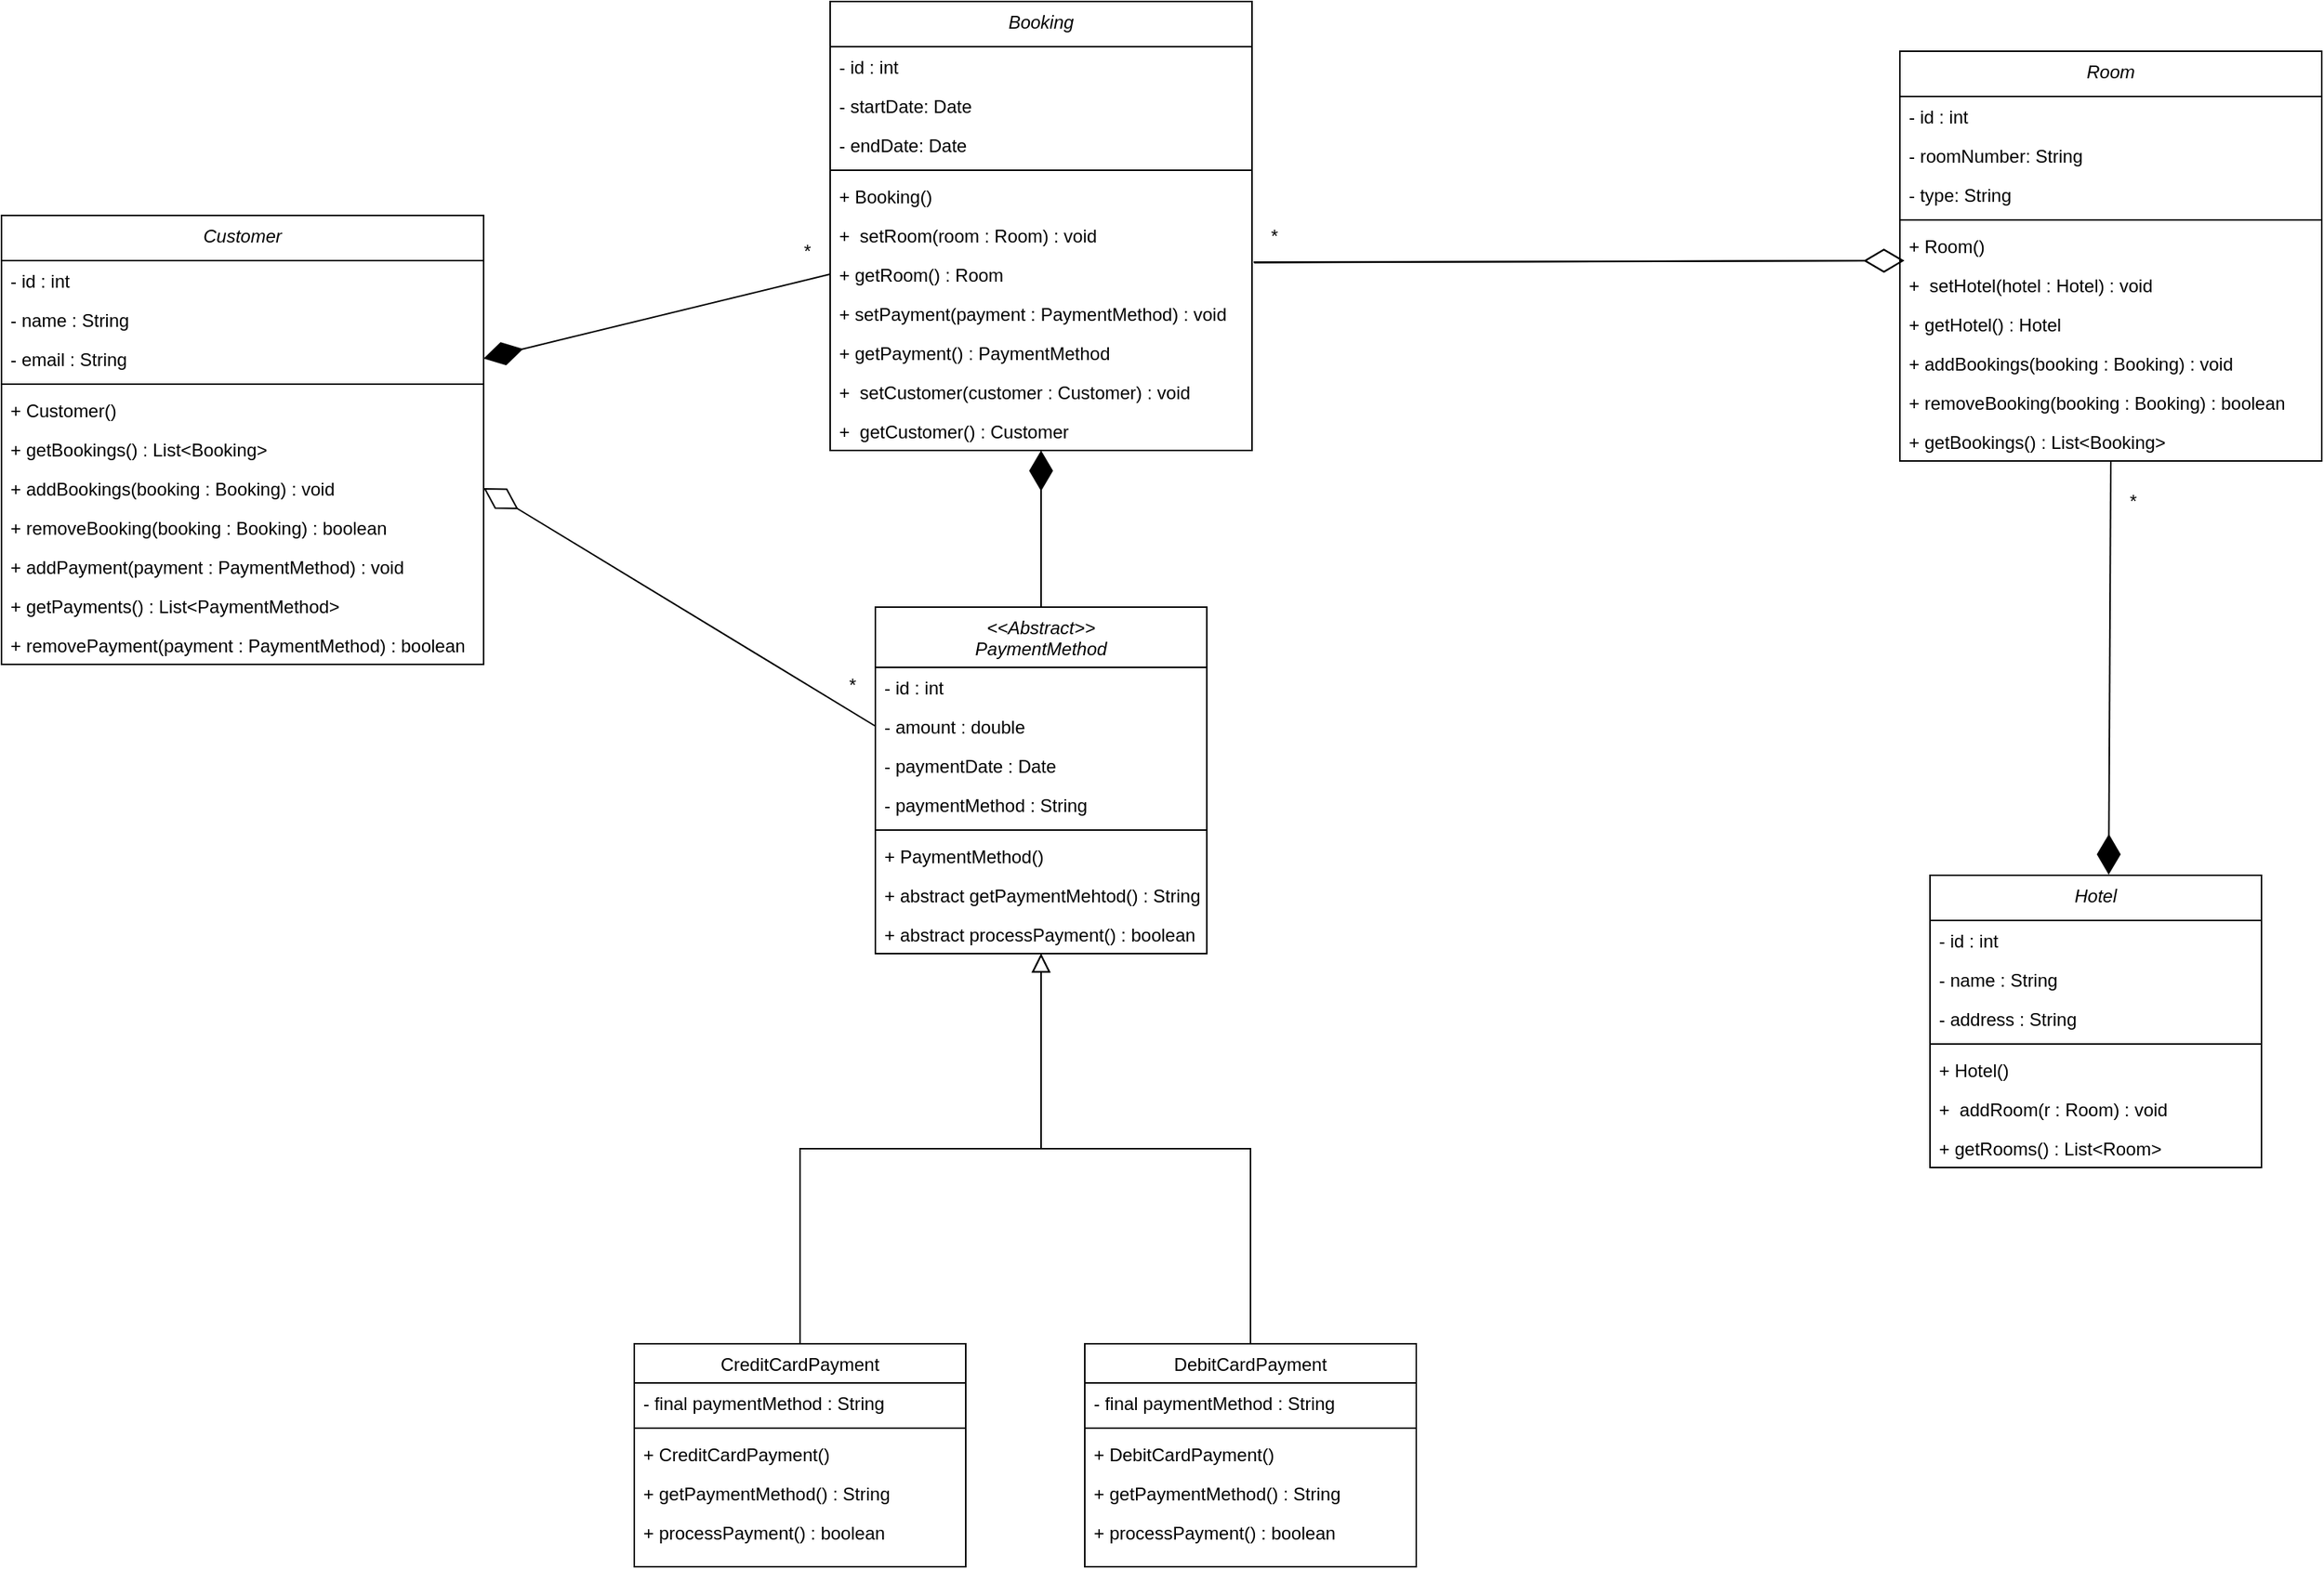 <mxfile version="24.6.3" type="device">
  <diagram id="C5RBs43oDa-KdzZeNtuy" name="Page-1">
    <mxGraphModel dx="2043" dy="1703" grid="1" gridSize="10" guides="1" tooltips="1" connect="1" arrows="1" fold="1" page="1" pageScale="1" pageWidth="827" pageHeight="1169" math="0" shadow="0">
      <root>
        <mxCell id="WIyWlLk6GJQsqaUBKTNV-0" />
        <mxCell id="WIyWlLk6GJQsqaUBKTNV-1" parent="WIyWlLk6GJQsqaUBKTNV-0" />
        <mxCell id="zkfFHV4jXpPFQw0GAbJ--0" value="&lt;&lt;Abstract&gt;&gt;&#xa;PaymentMethod" style="swimlane;fontStyle=2;align=center;verticalAlign=top;childLayout=stackLayout;horizontal=1;startSize=40;horizontalStack=0;resizeParent=1;resizeLast=0;collapsible=1;marginBottom=0;rounded=0;shadow=0;strokeWidth=1;" parent="WIyWlLk6GJQsqaUBKTNV-1" vertex="1">
          <mxGeometry x="220" y="-80" width="220" height="230" as="geometry">
            <mxRectangle x="230" y="140" width="160" height="26" as="alternateBounds" />
          </mxGeometry>
        </mxCell>
        <mxCell id="zkfFHV4jXpPFQw0GAbJ--1" value="- id : int" style="text;align=left;verticalAlign=top;spacingLeft=4;spacingRight=4;overflow=hidden;rotatable=0;points=[[0,0.5],[1,0.5]];portConstraint=eastwest;" parent="zkfFHV4jXpPFQw0GAbJ--0" vertex="1">
          <mxGeometry y="40" width="220" height="26" as="geometry" />
        </mxCell>
        <mxCell id="zkfFHV4jXpPFQw0GAbJ--2" value="- amount : double" style="text;align=left;verticalAlign=top;spacingLeft=4;spacingRight=4;overflow=hidden;rotatable=0;points=[[0,0.5],[1,0.5]];portConstraint=eastwest;rounded=0;shadow=0;html=0;" parent="zkfFHV4jXpPFQw0GAbJ--0" vertex="1">
          <mxGeometry y="66" width="220" height="26" as="geometry" />
        </mxCell>
        <mxCell id="zkfFHV4jXpPFQw0GAbJ--3" value="- paymentDate : Date" style="text;align=left;verticalAlign=top;spacingLeft=4;spacingRight=4;overflow=hidden;rotatable=0;points=[[0,0.5],[1,0.5]];portConstraint=eastwest;rounded=0;shadow=0;html=0;" parent="zkfFHV4jXpPFQw0GAbJ--0" vertex="1">
          <mxGeometry y="92" width="220" height="26" as="geometry" />
        </mxCell>
        <mxCell id="Bmrls3fdlWbQEcpEWu2j-0" value="- paymentMethod : String" style="text;align=left;verticalAlign=top;spacingLeft=4;spacingRight=4;overflow=hidden;rotatable=0;points=[[0,0.5],[1,0.5]];portConstraint=eastwest;rounded=0;shadow=0;html=0;" parent="zkfFHV4jXpPFQw0GAbJ--0" vertex="1">
          <mxGeometry y="118" width="220" height="26" as="geometry" />
        </mxCell>
        <mxCell id="zkfFHV4jXpPFQw0GAbJ--4" value="" style="line;html=1;strokeWidth=1;align=left;verticalAlign=middle;spacingTop=-1;spacingLeft=3;spacingRight=3;rotatable=0;labelPosition=right;points=[];portConstraint=eastwest;" parent="zkfFHV4jXpPFQw0GAbJ--0" vertex="1">
          <mxGeometry y="144" width="220" height="8" as="geometry" />
        </mxCell>
        <mxCell id="Bmrls3fdlWbQEcpEWu2j-64" value="+ PaymentMethod()" style="text;align=left;verticalAlign=top;spacingLeft=4;spacingRight=4;overflow=hidden;rotatable=0;points=[[0,0.5],[1,0.5]];portConstraint=eastwest;" parent="zkfFHV4jXpPFQw0GAbJ--0" vertex="1">
          <mxGeometry y="152" width="220" height="26" as="geometry" />
        </mxCell>
        <mxCell id="zkfFHV4jXpPFQw0GAbJ--5" value="+ abstract getPaymentMehtod() : String" style="text;align=left;verticalAlign=top;spacingLeft=4;spacingRight=4;overflow=hidden;rotatable=0;points=[[0,0.5],[1,0.5]];portConstraint=eastwest;" parent="zkfFHV4jXpPFQw0GAbJ--0" vertex="1">
          <mxGeometry y="178" width="220" height="26" as="geometry" />
        </mxCell>
        <mxCell id="Bmrls3fdlWbQEcpEWu2j-1" value="+ abstract processPayment() : boolean" style="text;align=left;verticalAlign=top;spacingLeft=4;spacingRight=4;overflow=hidden;rotatable=0;points=[[0,0.5],[1,0.5]];portConstraint=eastwest;" parent="zkfFHV4jXpPFQw0GAbJ--0" vertex="1">
          <mxGeometry y="204" width="220" height="26" as="geometry" />
        </mxCell>
        <mxCell id="zkfFHV4jXpPFQw0GAbJ--6" value="CreditCardPayment" style="swimlane;fontStyle=0;align=center;verticalAlign=top;childLayout=stackLayout;horizontal=1;startSize=26;horizontalStack=0;resizeParent=1;resizeLast=0;collapsible=1;marginBottom=0;rounded=0;shadow=0;strokeWidth=1;" parent="WIyWlLk6GJQsqaUBKTNV-1" vertex="1">
          <mxGeometry x="60" y="409" width="220" height="148" as="geometry">
            <mxRectangle x="130" y="380" width="160" height="26" as="alternateBounds" />
          </mxGeometry>
        </mxCell>
        <mxCell id="zkfFHV4jXpPFQw0GAbJ--7" value="- final paymentMethod : String" style="text;align=left;verticalAlign=top;spacingLeft=4;spacingRight=4;overflow=hidden;rotatable=0;points=[[0,0.5],[1,0.5]];portConstraint=eastwest;" parent="zkfFHV4jXpPFQw0GAbJ--6" vertex="1">
          <mxGeometry y="26" width="220" height="26" as="geometry" />
        </mxCell>
        <mxCell id="zkfFHV4jXpPFQw0GAbJ--9" value="" style="line;html=1;strokeWidth=1;align=left;verticalAlign=middle;spacingTop=-1;spacingLeft=3;spacingRight=3;rotatable=0;labelPosition=right;points=[];portConstraint=eastwest;" parent="zkfFHV4jXpPFQw0GAbJ--6" vertex="1">
          <mxGeometry y="52" width="220" height="8" as="geometry" />
        </mxCell>
        <mxCell id="Bmrls3fdlWbQEcpEWu2j-62" value="+ CreditCardPayment()" style="text;align=left;verticalAlign=top;spacingLeft=4;spacingRight=4;overflow=hidden;rotatable=0;points=[[0,0.5],[1,0.5]];portConstraint=eastwest;" parent="zkfFHV4jXpPFQw0GAbJ--6" vertex="1">
          <mxGeometry y="60" width="220" height="26" as="geometry" />
        </mxCell>
        <mxCell id="zkfFHV4jXpPFQw0GAbJ--11" value="+ getPaymentMethod() : String " style="text;align=left;verticalAlign=top;spacingLeft=4;spacingRight=4;overflow=hidden;rotatable=0;points=[[0,0.5],[1,0.5]];portConstraint=eastwest;" parent="zkfFHV4jXpPFQw0GAbJ--6" vertex="1">
          <mxGeometry y="86" width="220" height="26" as="geometry" />
        </mxCell>
        <mxCell id="Bmrls3fdlWbQEcpEWu2j-3" value="+ processPayment() : boolean" style="text;align=left;verticalAlign=top;spacingLeft=4;spacingRight=4;overflow=hidden;rotatable=0;points=[[0,0.5],[1,0.5]];portConstraint=eastwest;" parent="zkfFHV4jXpPFQw0GAbJ--6" vertex="1">
          <mxGeometry y="112" width="220" height="26" as="geometry" />
        </mxCell>
        <mxCell id="zkfFHV4jXpPFQw0GAbJ--12" value="" style="endArrow=block;endSize=10;endFill=0;shadow=0;strokeWidth=1;rounded=0;curved=0;edgeStyle=elbowEdgeStyle;elbow=vertical;" parent="WIyWlLk6GJQsqaUBKTNV-1" source="zkfFHV4jXpPFQw0GAbJ--6" target="zkfFHV4jXpPFQw0GAbJ--0" edge="1">
          <mxGeometry width="160" relative="1" as="geometry">
            <mxPoint x="200" y="203" as="sourcePoint" />
            <mxPoint x="200" y="203" as="targetPoint" />
          </mxGeometry>
        </mxCell>
        <mxCell id="zkfFHV4jXpPFQw0GAbJ--16" value="" style="endArrow=block;endSize=10;endFill=0;shadow=0;strokeWidth=1;rounded=0;curved=0;edgeStyle=elbowEdgeStyle;elbow=vertical;exitX=0.5;exitY=0;exitDx=0;exitDy=0;" parent="WIyWlLk6GJQsqaUBKTNV-1" source="Bmrls3fdlWbQEcpEWu2j-4" target="zkfFHV4jXpPFQw0GAbJ--0" edge="1">
          <mxGeometry width="160" relative="1" as="geometry">
            <mxPoint x="460" y="390" as="sourcePoint" />
            <mxPoint x="310" y="271" as="targetPoint" />
          </mxGeometry>
        </mxCell>
        <mxCell id="Bmrls3fdlWbQEcpEWu2j-4" value="DebitCardPayment" style="swimlane;fontStyle=0;align=center;verticalAlign=top;childLayout=stackLayout;horizontal=1;startSize=26;horizontalStack=0;resizeParent=1;resizeLast=0;collapsible=1;marginBottom=0;rounded=0;shadow=0;strokeWidth=1;" parent="WIyWlLk6GJQsqaUBKTNV-1" vertex="1">
          <mxGeometry x="359" y="409" width="220" height="148" as="geometry">
            <mxRectangle x="130" y="380" width="160" height="26" as="alternateBounds" />
          </mxGeometry>
        </mxCell>
        <mxCell id="Bmrls3fdlWbQEcpEWu2j-5" value="- final paymentMethod : String" style="text;align=left;verticalAlign=top;spacingLeft=4;spacingRight=4;overflow=hidden;rotatable=0;points=[[0,0.5],[1,0.5]];portConstraint=eastwest;" parent="Bmrls3fdlWbQEcpEWu2j-4" vertex="1">
          <mxGeometry y="26" width="220" height="26" as="geometry" />
        </mxCell>
        <mxCell id="Bmrls3fdlWbQEcpEWu2j-6" value="" style="line;html=1;strokeWidth=1;align=left;verticalAlign=middle;spacingTop=-1;spacingLeft=3;spacingRight=3;rotatable=0;labelPosition=right;points=[];portConstraint=eastwest;" parent="Bmrls3fdlWbQEcpEWu2j-4" vertex="1">
          <mxGeometry y="52" width="220" height="8" as="geometry" />
        </mxCell>
        <mxCell id="Bmrls3fdlWbQEcpEWu2j-63" value="+ DebitCardPayment()" style="text;align=left;verticalAlign=top;spacingLeft=4;spacingRight=4;overflow=hidden;rotatable=0;points=[[0,0.5],[1,0.5]];portConstraint=eastwest;" parent="Bmrls3fdlWbQEcpEWu2j-4" vertex="1">
          <mxGeometry y="60" width="220" height="26" as="geometry" />
        </mxCell>
        <mxCell id="Bmrls3fdlWbQEcpEWu2j-7" value="+ getPaymentMethod() : String " style="text;align=left;verticalAlign=top;spacingLeft=4;spacingRight=4;overflow=hidden;rotatable=0;points=[[0,0.5],[1,0.5]];portConstraint=eastwest;" parent="Bmrls3fdlWbQEcpEWu2j-4" vertex="1">
          <mxGeometry y="86" width="220" height="26" as="geometry" />
        </mxCell>
        <mxCell id="Bmrls3fdlWbQEcpEWu2j-8" value="+ processPayment() : boolean" style="text;align=left;verticalAlign=top;spacingLeft=4;spacingRight=4;overflow=hidden;rotatable=0;points=[[0,0.5],[1,0.5]];portConstraint=eastwest;" parent="Bmrls3fdlWbQEcpEWu2j-4" vertex="1">
          <mxGeometry y="112" width="220" height="26" as="geometry" />
        </mxCell>
        <mxCell id="Bmrls3fdlWbQEcpEWu2j-9" value="Hotel" style="swimlane;fontStyle=2;align=center;verticalAlign=top;childLayout=stackLayout;horizontal=1;startSize=30;horizontalStack=0;resizeParent=1;resizeLast=0;collapsible=1;marginBottom=0;rounded=0;shadow=0;strokeWidth=1;" parent="WIyWlLk6GJQsqaUBKTNV-1" vertex="1">
          <mxGeometry x="920" y="98" width="220" height="194" as="geometry">
            <mxRectangle x="230" y="140" width="160" height="26" as="alternateBounds" />
          </mxGeometry>
        </mxCell>
        <mxCell id="Bmrls3fdlWbQEcpEWu2j-10" value="- id : int" style="text;align=left;verticalAlign=top;spacingLeft=4;spacingRight=4;overflow=hidden;rotatable=0;points=[[0,0.5],[1,0.5]];portConstraint=eastwest;" parent="Bmrls3fdlWbQEcpEWu2j-9" vertex="1">
          <mxGeometry y="30" width="220" height="26" as="geometry" />
        </mxCell>
        <mxCell id="Bmrls3fdlWbQEcpEWu2j-11" value="- name : String" style="text;align=left;verticalAlign=top;spacingLeft=4;spacingRight=4;overflow=hidden;rotatable=0;points=[[0,0.5],[1,0.5]];portConstraint=eastwest;rounded=0;shadow=0;html=0;" parent="Bmrls3fdlWbQEcpEWu2j-9" vertex="1">
          <mxGeometry y="56" width="220" height="26" as="geometry" />
        </mxCell>
        <mxCell id="Bmrls3fdlWbQEcpEWu2j-12" value="- address : String" style="text;align=left;verticalAlign=top;spacingLeft=4;spacingRight=4;overflow=hidden;rotatable=0;points=[[0,0.5],[1,0.5]];portConstraint=eastwest;rounded=0;shadow=0;html=0;" parent="Bmrls3fdlWbQEcpEWu2j-9" vertex="1">
          <mxGeometry y="82" width="220" height="26" as="geometry" />
        </mxCell>
        <mxCell id="Bmrls3fdlWbQEcpEWu2j-14" value="" style="line;html=1;strokeWidth=1;align=left;verticalAlign=middle;spacingTop=-1;spacingLeft=3;spacingRight=3;rotatable=0;labelPosition=right;points=[];portConstraint=eastwest;" parent="Bmrls3fdlWbQEcpEWu2j-9" vertex="1">
          <mxGeometry y="108" width="220" height="8" as="geometry" />
        </mxCell>
        <mxCell id="Bmrls3fdlWbQEcpEWu2j-67" value="+ Hotel()" style="text;align=left;verticalAlign=top;spacingLeft=4;spacingRight=4;overflow=hidden;rotatable=0;points=[[0,0.5],[1,0.5]];portConstraint=eastwest;" parent="Bmrls3fdlWbQEcpEWu2j-9" vertex="1">
          <mxGeometry y="116" width="220" height="26" as="geometry" />
        </mxCell>
        <mxCell id="Bmrls3fdlWbQEcpEWu2j-15" value="+  addRoom(r : Room) : void" style="text;align=left;verticalAlign=top;spacingLeft=4;spacingRight=4;overflow=hidden;rotatable=0;points=[[0,0.5],[1,0.5]];portConstraint=eastwest;" parent="Bmrls3fdlWbQEcpEWu2j-9" vertex="1">
          <mxGeometry y="142" width="220" height="26" as="geometry" />
        </mxCell>
        <mxCell id="Bmrls3fdlWbQEcpEWu2j-16" value="+ getRooms() : List&lt;Room&gt;" style="text;align=left;verticalAlign=top;spacingLeft=4;spacingRight=4;overflow=hidden;rotatable=0;points=[[0,0.5],[1,0.5]];portConstraint=eastwest;" parent="Bmrls3fdlWbQEcpEWu2j-9" vertex="1">
          <mxGeometry y="168" width="220" height="26" as="geometry" />
        </mxCell>
        <mxCell id="Bmrls3fdlWbQEcpEWu2j-17" value="Room" style="swimlane;fontStyle=2;align=center;verticalAlign=top;childLayout=stackLayout;horizontal=1;startSize=30;horizontalStack=0;resizeParent=1;resizeLast=0;collapsible=1;marginBottom=0;rounded=0;shadow=0;strokeWidth=1;" parent="WIyWlLk6GJQsqaUBKTNV-1" vertex="1">
          <mxGeometry x="900" y="-449" width="280" height="272" as="geometry">
            <mxRectangle x="230" y="140" width="160" height="26" as="alternateBounds" />
          </mxGeometry>
        </mxCell>
        <mxCell id="Bmrls3fdlWbQEcpEWu2j-18" value="- id : int" style="text;align=left;verticalAlign=top;spacingLeft=4;spacingRight=4;overflow=hidden;rotatable=0;points=[[0,0.5],[1,0.5]];portConstraint=eastwest;" parent="Bmrls3fdlWbQEcpEWu2j-17" vertex="1">
          <mxGeometry y="30" width="280" height="26" as="geometry" />
        </mxCell>
        <mxCell id="Bmrls3fdlWbQEcpEWu2j-19" value="- roomNumber: String" style="text;align=left;verticalAlign=top;spacingLeft=4;spacingRight=4;overflow=hidden;rotatable=0;points=[[0,0.5],[1,0.5]];portConstraint=eastwest;rounded=0;shadow=0;html=0;" parent="Bmrls3fdlWbQEcpEWu2j-17" vertex="1">
          <mxGeometry y="56" width="280" height="26" as="geometry" />
        </mxCell>
        <mxCell id="Bmrls3fdlWbQEcpEWu2j-20" value="- type: String" style="text;align=left;verticalAlign=top;spacingLeft=4;spacingRight=4;overflow=hidden;rotatable=0;points=[[0,0.5],[1,0.5]];portConstraint=eastwest;rounded=0;shadow=0;html=0;" parent="Bmrls3fdlWbQEcpEWu2j-17" vertex="1">
          <mxGeometry y="82" width="280" height="26" as="geometry" />
        </mxCell>
        <mxCell id="Bmrls3fdlWbQEcpEWu2j-21" value="" style="line;html=1;strokeWidth=1;align=left;verticalAlign=middle;spacingTop=-1;spacingLeft=3;spacingRight=3;rotatable=0;labelPosition=right;points=[];portConstraint=eastwest;" parent="Bmrls3fdlWbQEcpEWu2j-17" vertex="1">
          <mxGeometry y="108" width="280" height="8" as="geometry" />
        </mxCell>
        <mxCell id="Bmrls3fdlWbQEcpEWu2j-66" value="+ Room()" style="text;align=left;verticalAlign=top;spacingLeft=4;spacingRight=4;overflow=hidden;rotatable=0;points=[[0,0.5],[1,0.5]];portConstraint=eastwest;" parent="Bmrls3fdlWbQEcpEWu2j-17" vertex="1">
          <mxGeometry y="116" width="280" height="26" as="geometry" />
        </mxCell>
        <mxCell id="Bmrls3fdlWbQEcpEWu2j-22" value="+  setHotel(hotel : Hotel) : void" style="text;align=left;verticalAlign=top;spacingLeft=4;spacingRight=4;overflow=hidden;rotatable=0;points=[[0,0.5],[1,0.5]];portConstraint=eastwest;" parent="Bmrls3fdlWbQEcpEWu2j-17" vertex="1">
          <mxGeometry y="142" width="280" height="26" as="geometry" />
        </mxCell>
        <mxCell id="Bmrls3fdlWbQEcpEWu2j-23" value="+ getHotel() : Hotel" style="text;align=left;verticalAlign=top;spacingLeft=4;spacingRight=4;overflow=hidden;rotatable=0;points=[[0,0.5],[1,0.5]];portConstraint=eastwest;" parent="Bmrls3fdlWbQEcpEWu2j-17" vertex="1">
          <mxGeometry y="168" width="280" height="26" as="geometry" />
        </mxCell>
        <mxCell id="Bmrls3fdlWbQEcpEWu2j-24" value="+ addBookings(booking : Booking) : void" style="text;align=left;verticalAlign=top;spacingLeft=4;spacingRight=4;overflow=hidden;rotatable=0;points=[[0,0.5],[1,0.5]];portConstraint=eastwest;" parent="Bmrls3fdlWbQEcpEWu2j-17" vertex="1">
          <mxGeometry y="194" width="280" height="26" as="geometry" />
        </mxCell>
        <mxCell id="Bmrls3fdlWbQEcpEWu2j-25" value="+ removeBooking(booking : Booking) : boolean" style="text;align=left;verticalAlign=top;spacingLeft=4;spacingRight=4;overflow=hidden;rotatable=0;points=[[0,0.5],[1,0.5]];portConstraint=eastwest;" parent="Bmrls3fdlWbQEcpEWu2j-17" vertex="1">
          <mxGeometry y="220" width="280" height="26" as="geometry" />
        </mxCell>
        <mxCell id="Bmrls3fdlWbQEcpEWu2j-26" value="+ getBookings() : List&lt;Booking&gt;" style="text;align=left;verticalAlign=top;spacingLeft=4;spacingRight=4;overflow=hidden;rotatable=0;points=[[0,0.5],[1,0.5]];portConstraint=eastwest;" parent="Bmrls3fdlWbQEcpEWu2j-17" vertex="1">
          <mxGeometry y="246" width="280" height="26" as="geometry" />
        </mxCell>
        <mxCell id="Bmrls3fdlWbQEcpEWu2j-27" value="" style="endArrow=diamondThin;endFill=1;endSize=24;html=1;rounded=0;exitX=0.5;exitY=1;exitDx=0;exitDy=0;entryX=0.539;entryY=-0.002;entryDx=0;entryDy=0;entryPerimeter=0;" parent="WIyWlLk6GJQsqaUBKTNV-1" source="Bmrls3fdlWbQEcpEWu2j-17" target="Bmrls3fdlWbQEcpEWu2j-9" edge="1">
          <mxGeometry width="160" relative="1" as="geometry">
            <mxPoint x="740" y="120" as="sourcePoint" />
            <mxPoint x="900" y="120" as="targetPoint" />
          </mxGeometry>
        </mxCell>
        <mxCell id="Bmrls3fdlWbQEcpEWu2j-28" value="Booking" style="swimlane;fontStyle=2;align=center;verticalAlign=top;childLayout=stackLayout;horizontal=1;startSize=30;horizontalStack=0;resizeParent=1;resizeLast=0;collapsible=1;marginBottom=0;rounded=0;shadow=0;strokeWidth=1;" parent="WIyWlLk6GJQsqaUBKTNV-1" vertex="1">
          <mxGeometry x="190" y="-482" width="280" height="298" as="geometry">
            <mxRectangle x="230" y="140" width="160" height="26" as="alternateBounds" />
          </mxGeometry>
        </mxCell>
        <mxCell id="Bmrls3fdlWbQEcpEWu2j-29" value="- id : int" style="text;align=left;verticalAlign=top;spacingLeft=4;spacingRight=4;overflow=hidden;rotatable=0;points=[[0,0.5],[1,0.5]];portConstraint=eastwest;" parent="Bmrls3fdlWbQEcpEWu2j-28" vertex="1">
          <mxGeometry y="30" width="280" height="26" as="geometry" />
        </mxCell>
        <mxCell id="Bmrls3fdlWbQEcpEWu2j-30" value="- startDate: Date" style="text;align=left;verticalAlign=top;spacingLeft=4;spacingRight=4;overflow=hidden;rotatable=0;points=[[0,0.5],[1,0.5]];portConstraint=eastwest;rounded=0;shadow=0;html=0;" parent="Bmrls3fdlWbQEcpEWu2j-28" vertex="1">
          <mxGeometry y="56" width="280" height="26" as="geometry" />
        </mxCell>
        <mxCell id="Bmrls3fdlWbQEcpEWu2j-38" value="- endDate: Date" style="text;align=left;verticalAlign=top;spacingLeft=4;spacingRight=4;overflow=hidden;rotatable=0;points=[[0,0.5],[1,0.5]];portConstraint=eastwest;rounded=0;shadow=0;html=0;" parent="Bmrls3fdlWbQEcpEWu2j-28" vertex="1">
          <mxGeometry y="82" width="280" height="26" as="geometry" />
        </mxCell>
        <mxCell id="Bmrls3fdlWbQEcpEWu2j-32" value="" style="line;html=1;strokeWidth=1;align=left;verticalAlign=middle;spacingTop=-1;spacingLeft=3;spacingRight=3;rotatable=0;labelPosition=right;points=[];portConstraint=eastwest;" parent="Bmrls3fdlWbQEcpEWu2j-28" vertex="1">
          <mxGeometry y="108" width="280" height="8" as="geometry" />
        </mxCell>
        <mxCell id="Bmrls3fdlWbQEcpEWu2j-65" value="+ Booking()" style="text;align=left;verticalAlign=top;spacingLeft=4;spacingRight=4;overflow=hidden;rotatable=0;points=[[0,0.5],[1,0.5]];portConstraint=eastwest;" parent="Bmrls3fdlWbQEcpEWu2j-28" vertex="1">
          <mxGeometry y="116" width="280" height="26" as="geometry" />
        </mxCell>
        <mxCell id="Bmrls3fdlWbQEcpEWu2j-33" value="+  setRoom(room : Room) : void" style="text;align=left;verticalAlign=top;spacingLeft=4;spacingRight=4;overflow=hidden;rotatable=0;points=[[0,0.5],[1,0.5]];portConstraint=eastwest;" parent="Bmrls3fdlWbQEcpEWu2j-28" vertex="1">
          <mxGeometry y="142" width="280" height="26" as="geometry" />
        </mxCell>
        <mxCell id="Bmrls3fdlWbQEcpEWu2j-34" value="+ getRoom() : Room" style="text;align=left;verticalAlign=top;spacingLeft=4;spacingRight=4;overflow=hidden;rotatable=0;points=[[0,0.5],[1,0.5]];portConstraint=eastwest;" parent="Bmrls3fdlWbQEcpEWu2j-28" vertex="1">
          <mxGeometry y="168" width="280" height="26" as="geometry" />
        </mxCell>
        <mxCell id="Bmrls3fdlWbQEcpEWu2j-35" value="+ setPayment(payment : PaymentMethod) : void" style="text;align=left;verticalAlign=top;spacingLeft=4;spacingRight=4;overflow=hidden;rotatable=0;points=[[0,0.5],[1,0.5]];portConstraint=eastwest;" parent="Bmrls3fdlWbQEcpEWu2j-28" vertex="1">
          <mxGeometry y="194" width="280" height="26" as="geometry" />
        </mxCell>
        <mxCell id="Bmrls3fdlWbQEcpEWu2j-37" value="+ getPayment() : PaymentMethod" style="text;align=left;verticalAlign=top;spacingLeft=4;spacingRight=4;overflow=hidden;rotatable=0;points=[[0,0.5],[1,0.5]];portConstraint=eastwest;" parent="Bmrls3fdlWbQEcpEWu2j-28" vertex="1">
          <mxGeometry y="220" width="280" height="26" as="geometry" />
        </mxCell>
        <mxCell id="Bmrls3fdlWbQEcpEWu2j-39" value="+  setCustomer(customer : Customer) : void" style="text;align=left;verticalAlign=top;spacingLeft=4;spacingRight=4;overflow=hidden;rotatable=0;points=[[0,0.5],[1,0.5]];portConstraint=eastwest;" parent="Bmrls3fdlWbQEcpEWu2j-28" vertex="1">
          <mxGeometry y="246" width="280" height="26" as="geometry" />
        </mxCell>
        <mxCell id="Bmrls3fdlWbQEcpEWu2j-40" value="+  getCustomer() : Customer" style="text;align=left;verticalAlign=top;spacingLeft=4;spacingRight=4;overflow=hidden;rotatable=0;points=[[0,0.5],[1,0.5]];portConstraint=eastwest;" parent="Bmrls3fdlWbQEcpEWu2j-28" vertex="1">
          <mxGeometry y="272" width="280" height="26" as="geometry" />
        </mxCell>
        <mxCell id="Bmrls3fdlWbQEcpEWu2j-41" value="" style="endArrow=diamondThin;endFill=1;endSize=24;html=1;rounded=0;entryX=0.5;entryY=1;entryDx=0;entryDy=0;exitX=0.5;exitY=0;exitDx=0;exitDy=0;" parent="WIyWlLk6GJQsqaUBKTNV-1" source="zkfFHV4jXpPFQw0GAbJ--0" target="Bmrls3fdlWbQEcpEWu2j-28" edge="1">
          <mxGeometry width="160" relative="1" as="geometry">
            <mxPoint x="320" y="10" as="sourcePoint" />
            <mxPoint x="320" y="-120" as="targetPoint" />
          </mxGeometry>
        </mxCell>
        <mxCell id="Bmrls3fdlWbQEcpEWu2j-42" value="*" style="text;html=1;align=center;verticalAlign=middle;whiteSpace=wrap;rounded=0;" parent="WIyWlLk6GJQsqaUBKTNV-1" vertex="1">
          <mxGeometry x="1050" y="-164" width="10" height="27" as="geometry" />
        </mxCell>
        <mxCell id="Bmrls3fdlWbQEcpEWu2j-43" value="" style="endArrow=diamondThin;endFill=0;endSize=24;html=1;rounded=0;entryX=0.01;entryY=-0.115;entryDx=0;entryDy=0;entryPerimeter=0;exitX=1.005;exitY=0.205;exitDx=0;exitDy=0;exitPerimeter=0;" parent="WIyWlLk6GJQsqaUBKTNV-1" source="Bmrls3fdlWbQEcpEWu2j-34" target="Bmrls3fdlWbQEcpEWu2j-22" edge="1">
          <mxGeometry width="160" relative="1" as="geometry">
            <mxPoint x="580" y="-270" as="sourcePoint" />
            <mxPoint x="740" y="-270" as="targetPoint" />
          </mxGeometry>
        </mxCell>
        <mxCell id="Bmrls3fdlWbQEcpEWu2j-44" value="*" style="text;html=1;align=center;verticalAlign=middle;whiteSpace=wrap;rounded=0;" parent="WIyWlLk6GJQsqaUBKTNV-1" vertex="1">
          <mxGeometry x="480" y="-340" width="10" height="27" as="geometry" />
        </mxCell>
        <mxCell id="Bmrls3fdlWbQEcpEWu2j-45" value="Customer" style="swimlane;fontStyle=2;align=center;verticalAlign=top;childLayout=stackLayout;horizontal=1;startSize=30;horizontalStack=0;resizeParent=1;resizeLast=0;collapsible=1;marginBottom=0;rounded=0;shadow=0;strokeWidth=1;" parent="WIyWlLk6GJQsqaUBKTNV-1" vertex="1">
          <mxGeometry x="-360" y="-340" width="320" height="298" as="geometry">
            <mxRectangle x="230" y="140" width="160" height="26" as="alternateBounds" />
          </mxGeometry>
        </mxCell>
        <mxCell id="Bmrls3fdlWbQEcpEWu2j-46" value="- id : int" style="text;align=left;verticalAlign=top;spacingLeft=4;spacingRight=4;overflow=hidden;rotatable=0;points=[[0,0.5],[1,0.5]];portConstraint=eastwest;" parent="Bmrls3fdlWbQEcpEWu2j-45" vertex="1">
          <mxGeometry y="30" width="320" height="26" as="geometry" />
        </mxCell>
        <mxCell id="Bmrls3fdlWbQEcpEWu2j-47" value="- name : String" style="text;align=left;verticalAlign=top;spacingLeft=4;spacingRight=4;overflow=hidden;rotatable=0;points=[[0,0.5],[1,0.5]];portConstraint=eastwest;rounded=0;shadow=0;html=0;" parent="Bmrls3fdlWbQEcpEWu2j-45" vertex="1">
          <mxGeometry y="56" width="320" height="26" as="geometry" />
        </mxCell>
        <mxCell id="Bmrls3fdlWbQEcpEWu2j-48" value="- email : String" style="text;align=left;verticalAlign=top;spacingLeft=4;spacingRight=4;overflow=hidden;rotatable=0;points=[[0,0.5],[1,0.5]];portConstraint=eastwest;rounded=0;shadow=0;html=0;" parent="Bmrls3fdlWbQEcpEWu2j-45" vertex="1">
          <mxGeometry y="82" width="320" height="26" as="geometry" />
        </mxCell>
        <mxCell id="Bmrls3fdlWbQEcpEWu2j-49" value="" style="line;html=1;strokeWidth=1;align=left;verticalAlign=middle;spacingTop=-1;spacingLeft=3;spacingRight=3;rotatable=0;labelPosition=right;points=[];portConstraint=eastwest;" parent="Bmrls3fdlWbQEcpEWu2j-45" vertex="1">
          <mxGeometry y="108" width="320" height="8" as="geometry" />
        </mxCell>
        <mxCell id="Bmrls3fdlWbQEcpEWu2j-56" value="+ Customer()" style="text;align=left;verticalAlign=top;spacingLeft=4;spacingRight=4;overflow=hidden;rotatable=0;points=[[0,0.5],[1,0.5]];portConstraint=eastwest;" parent="Bmrls3fdlWbQEcpEWu2j-45" vertex="1">
          <mxGeometry y="116" width="320" height="26" as="geometry" />
        </mxCell>
        <mxCell id="Bmrls3fdlWbQEcpEWu2j-61" value="+ getBookings() : List&lt;Booking&gt;" style="text;align=left;verticalAlign=top;spacingLeft=4;spacingRight=4;overflow=hidden;rotatable=0;points=[[0,0.5],[1,0.5]];portConstraint=eastwest;" parent="Bmrls3fdlWbQEcpEWu2j-45" vertex="1">
          <mxGeometry y="142" width="320" height="26" as="geometry" />
        </mxCell>
        <mxCell id="Bmrls3fdlWbQEcpEWu2j-58" value="+ addBookings(booking : Booking) : void" style="text;align=left;verticalAlign=top;spacingLeft=4;spacingRight=4;overflow=hidden;rotatable=0;points=[[0,0.5],[1,0.5]];portConstraint=eastwest;" parent="Bmrls3fdlWbQEcpEWu2j-45" vertex="1">
          <mxGeometry y="168" width="320" height="26" as="geometry" />
        </mxCell>
        <mxCell id="Bmrls3fdlWbQEcpEWu2j-59" value="+ removeBooking(booking : Booking) : boolean" style="text;align=left;verticalAlign=top;spacingLeft=4;spacingRight=4;overflow=hidden;rotatable=0;points=[[0,0.5],[1,0.5]];portConstraint=eastwest;" parent="Bmrls3fdlWbQEcpEWu2j-45" vertex="1">
          <mxGeometry y="194" width="320" height="26" as="geometry" />
        </mxCell>
        <mxCell id="Bmrls3fdlWbQEcpEWu2j-52" value="+ addPayment(payment : PaymentMethod) : void" style="text;align=left;verticalAlign=top;spacingLeft=4;spacingRight=4;overflow=hidden;rotatable=0;points=[[0,0.5],[1,0.5]];portConstraint=eastwest;" parent="Bmrls3fdlWbQEcpEWu2j-45" vertex="1">
          <mxGeometry y="220" width="320" height="26" as="geometry" />
        </mxCell>
        <mxCell id="Bmrls3fdlWbQEcpEWu2j-53" value="+ getPayments() : List&lt;PaymentMethod&gt;" style="text;align=left;verticalAlign=top;spacingLeft=4;spacingRight=4;overflow=hidden;rotatable=0;points=[[0,0.5],[1,0.5]];portConstraint=eastwest;" parent="Bmrls3fdlWbQEcpEWu2j-45" vertex="1">
          <mxGeometry y="246" width="320" height="26" as="geometry" />
        </mxCell>
        <mxCell id="Bmrls3fdlWbQEcpEWu2j-60" value="+ removePayment(payment : PaymentMethod) : boolean" style="text;align=left;verticalAlign=top;spacingLeft=4;spacingRight=4;overflow=hidden;rotatable=0;points=[[0,0.5],[1,0.5]];portConstraint=eastwest;" parent="Bmrls3fdlWbQEcpEWu2j-45" vertex="1">
          <mxGeometry y="272" width="320" height="26" as="geometry" />
        </mxCell>
        <mxCell id="Bmrls3fdlWbQEcpEWu2j-70" value="*" style="text;html=1;align=center;verticalAlign=middle;whiteSpace=wrap;rounded=0;" parent="WIyWlLk6GJQsqaUBKTNV-1" vertex="1">
          <mxGeometry x="170" y="-330" width="10" height="27" as="geometry" />
        </mxCell>
        <mxCell id="LoRxysaXVu80emuqtEY5-0" value="" style="endArrow=diamondThin;endFill=0;endSize=24;html=1;rounded=0;entryX=0.01;entryY=-0.115;entryDx=0;entryDy=0;entryPerimeter=0;exitX=1.005;exitY=0.205;exitDx=0;exitDy=0;exitPerimeter=0;" edge="1" parent="WIyWlLk6GJQsqaUBKTNV-1">
          <mxGeometry width="160" relative="1" as="geometry">
            <mxPoint x="471" y="-309" as="sourcePoint" />
            <mxPoint x="903" y="-310" as="targetPoint" />
          </mxGeometry>
        </mxCell>
        <mxCell id="LoRxysaXVu80emuqtEY5-1" value="" style="endArrow=diamondThin;endFill=1;endSize=24;html=1;rounded=0;entryX=1;entryY=0.5;entryDx=0;entryDy=0;exitX=0;exitY=0.5;exitDx=0;exitDy=0;" edge="1" parent="WIyWlLk6GJQsqaUBKTNV-1" source="Bmrls3fdlWbQEcpEWu2j-34" target="Bmrls3fdlWbQEcpEWu2j-48">
          <mxGeometry width="160" relative="1" as="geometry">
            <mxPoint x="110" y="-86" as="sourcePoint" />
            <mxPoint x="110" y="-190" as="targetPoint" />
          </mxGeometry>
        </mxCell>
        <mxCell id="LoRxysaXVu80emuqtEY5-2" value="" style="endArrow=diamondThin;endFill=0;endSize=24;html=1;rounded=0;entryX=1;entryY=0.5;entryDx=0;entryDy=0;exitX=0;exitY=0.5;exitDx=0;exitDy=0;" edge="1" parent="WIyWlLk6GJQsqaUBKTNV-1" source="zkfFHV4jXpPFQw0GAbJ--2" target="Bmrls3fdlWbQEcpEWu2j-58">
          <mxGeometry width="160" relative="1" as="geometry">
            <mxPoint x="-472" y="99" as="sourcePoint" />
            <mxPoint x="-40" y="98" as="targetPoint" />
          </mxGeometry>
        </mxCell>
        <mxCell id="LoRxysaXVu80emuqtEY5-3" value="*" style="text;html=1;align=center;verticalAlign=middle;whiteSpace=wrap;rounded=0;" vertex="1" parent="WIyWlLk6GJQsqaUBKTNV-1">
          <mxGeometry x="200" y="-42" width="10" height="27" as="geometry" />
        </mxCell>
      </root>
    </mxGraphModel>
  </diagram>
</mxfile>
